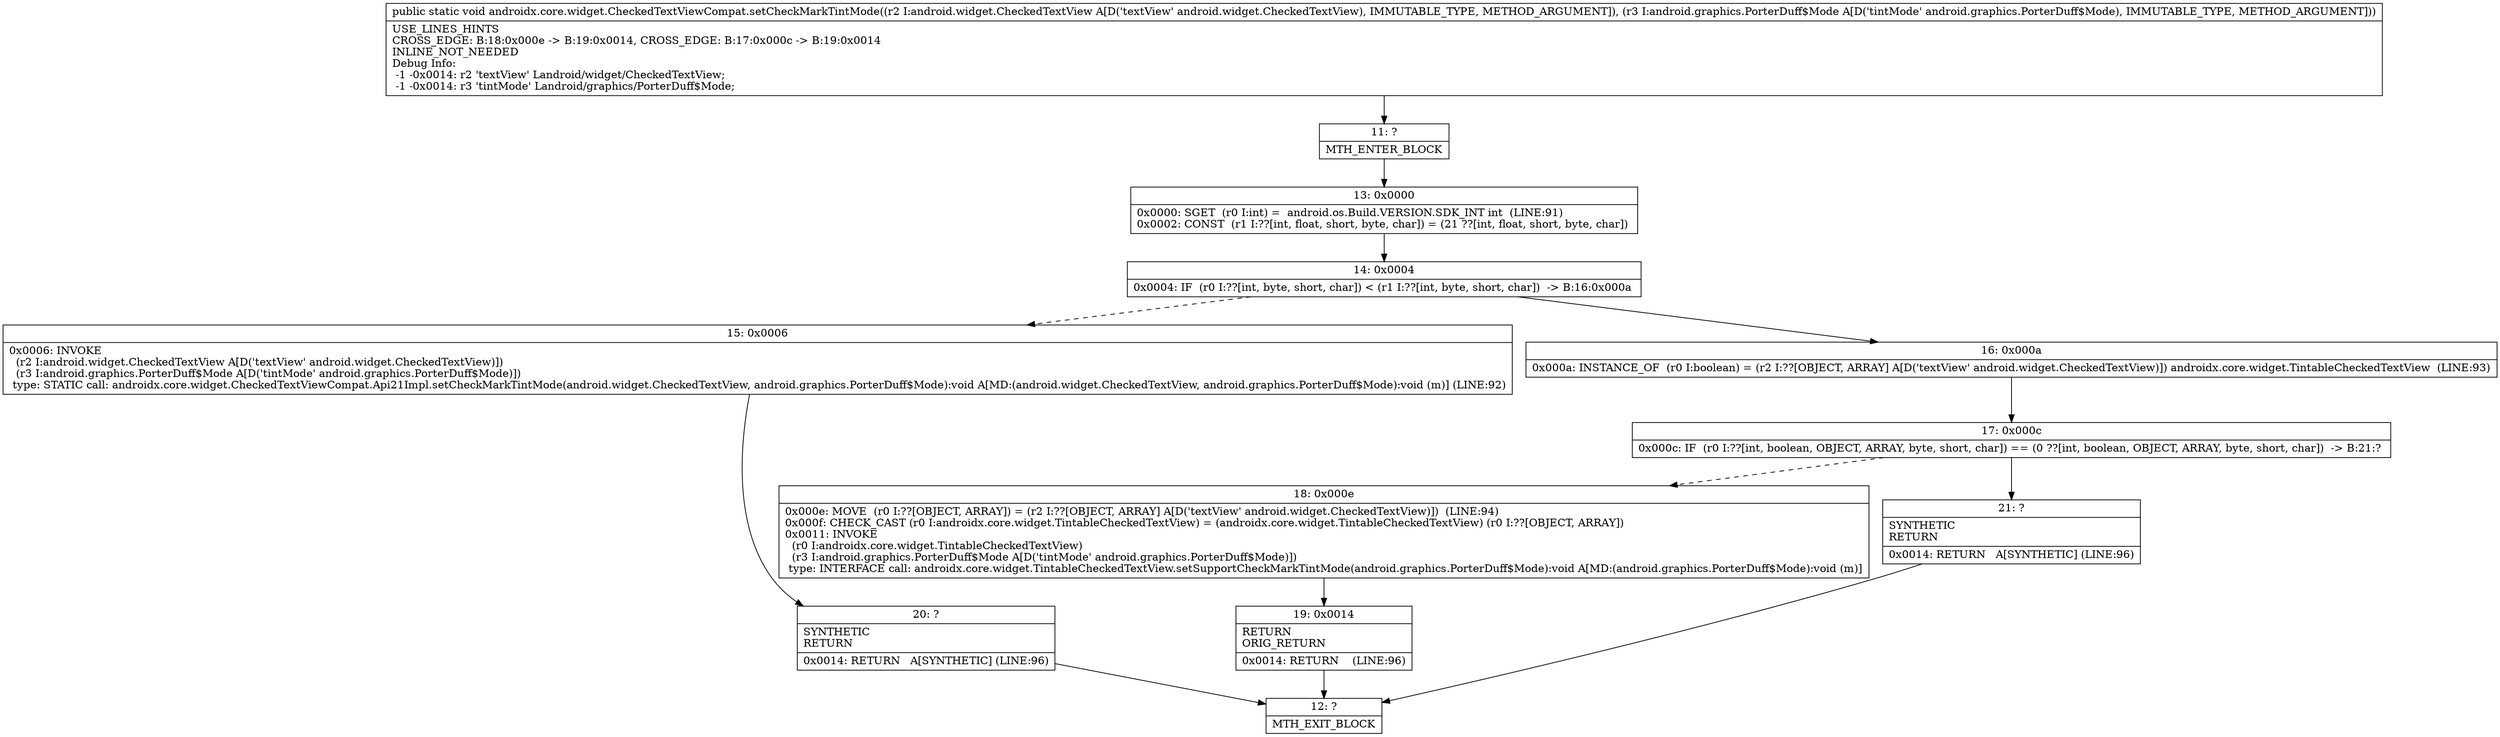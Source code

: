 digraph "CFG forandroidx.core.widget.CheckedTextViewCompat.setCheckMarkTintMode(Landroid\/widget\/CheckedTextView;Landroid\/graphics\/PorterDuff$Mode;)V" {
Node_11 [shape=record,label="{11\:\ ?|MTH_ENTER_BLOCK\l}"];
Node_13 [shape=record,label="{13\:\ 0x0000|0x0000: SGET  (r0 I:int) =  android.os.Build.VERSION.SDK_INT int  (LINE:91)\l0x0002: CONST  (r1 I:??[int, float, short, byte, char]) = (21 ??[int, float, short, byte, char]) \l}"];
Node_14 [shape=record,label="{14\:\ 0x0004|0x0004: IF  (r0 I:??[int, byte, short, char]) \< (r1 I:??[int, byte, short, char])  \-\> B:16:0x000a \l}"];
Node_15 [shape=record,label="{15\:\ 0x0006|0x0006: INVOKE  \l  (r2 I:android.widget.CheckedTextView A[D('textView' android.widget.CheckedTextView)])\l  (r3 I:android.graphics.PorterDuff$Mode A[D('tintMode' android.graphics.PorterDuff$Mode)])\l type: STATIC call: androidx.core.widget.CheckedTextViewCompat.Api21Impl.setCheckMarkTintMode(android.widget.CheckedTextView, android.graphics.PorterDuff$Mode):void A[MD:(android.widget.CheckedTextView, android.graphics.PorterDuff$Mode):void (m)] (LINE:92)\l}"];
Node_20 [shape=record,label="{20\:\ ?|SYNTHETIC\lRETURN\l|0x0014: RETURN   A[SYNTHETIC] (LINE:96)\l}"];
Node_12 [shape=record,label="{12\:\ ?|MTH_EXIT_BLOCK\l}"];
Node_16 [shape=record,label="{16\:\ 0x000a|0x000a: INSTANCE_OF  (r0 I:boolean) = (r2 I:??[OBJECT, ARRAY] A[D('textView' android.widget.CheckedTextView)]) androidx.core.widget.TintableCheckedTextView  (LINE:93)\l}"];
Node_17 [shape=record,label="{17\:\ 0x000c|0x000c: IF  (r0 I:??[int, boolean, OBJECT, ARRAY, byte, short, char]) == (0 ??[int, boolean, OBJECT, ARRAY, byte, short, char])  \-\> B:21:? \l}"];
Node_18 [shape=record,label="{18\:\ 0x000e|0x000e: MOVE  (r0 I:??[OBJECT, ARRAY]) = (r2 I:??[OBJECT, ARRAY] A[D('textView' android.widget.CheckedTextView)])  (LINE:94)\l0x000f: CHECK_CAST (r0 I:androidx.core.widget.TintableCheckedTextView) = (androidx.core.widget.TintableCheckedTextView) (r0 I:??[OBJECT, ARRAY]) \l0x0011: INVOKE  \l  (r0 I:androidx.core.widget.TintableCheckedTextView)\l  (r3 I:android.graphics.PorterDuff$Mode A[D('tintMode' android.graphics.PorterDuff$Mode)])\l type: INTERFACE call: androidx.core.widget.TintableCheckedTextView.setSupportCheckMarkTintMode(android.graphics.PorterDuff$Mode):void A[MD:(android.graphics.PorterDuff$Mode):void (m)]\l}"];
Node_19 [shape=record,label="{19\:\ 0x0014|RETURN\lORIG_RETURN\l|0x0014: RETURN    (LINE:96)\l}"];
Node_21 [shape=record,label="{21\:\ ?|SYNTHETIC\lRETURN\l|0x0014: RETURN   A[SYNTHETIC] (LINE:96)\l}"];
MethodNode[shape=record,label="{public static void androidx.core.widget.CheckedTextViewCompat.setCheckMarkTintMode((r2 I:android.widget.CheckedTextView A[D('textView' android.widget.CheckedTextView), IMMUTABLE_TYPE, METHOD_ARGUMENT]), (r3 I:android.graphics.PorterDuff$Mode A[D('tintMode' android.graphics.PorterDuff$Mode), IMMUTABLE_TYPE, METHOD_ARGUMENT]))  | USE_LINES_HINTS\lCROSS_EDGE: B:18:0x000e \-\> B:19:0x0014, CROSS_EDGE: B:17:0x000c \-\> B:19:0x0014\lINLINE_NOT_NEEDED\lDebug Info:\l  \-1 \-0x0014: r2 'textView' Landroid\/widget\/CheckedTextView;\l  \-1 \-0x0014: r3 'tintMode' Landroid\/graphics\/PorterDuff$Mode;\l}"];
MethodNode -> Node_11;Node_11 -> Node_13;
Node_13 -> Node_14;
Node_14 -> Node_15[style=dashed];
Node_14 -> Node_16;
Node_15 -> Node_20;
Node_20 -> Node_12;
Node_16 -> Node_17;
Node_17 -> Node_18[style=dashed];
Node_17 -> Node_21;
Node_18 -> Node_19;
Node_19 -> Node_12;
Node_21 -> Node_12;
}

